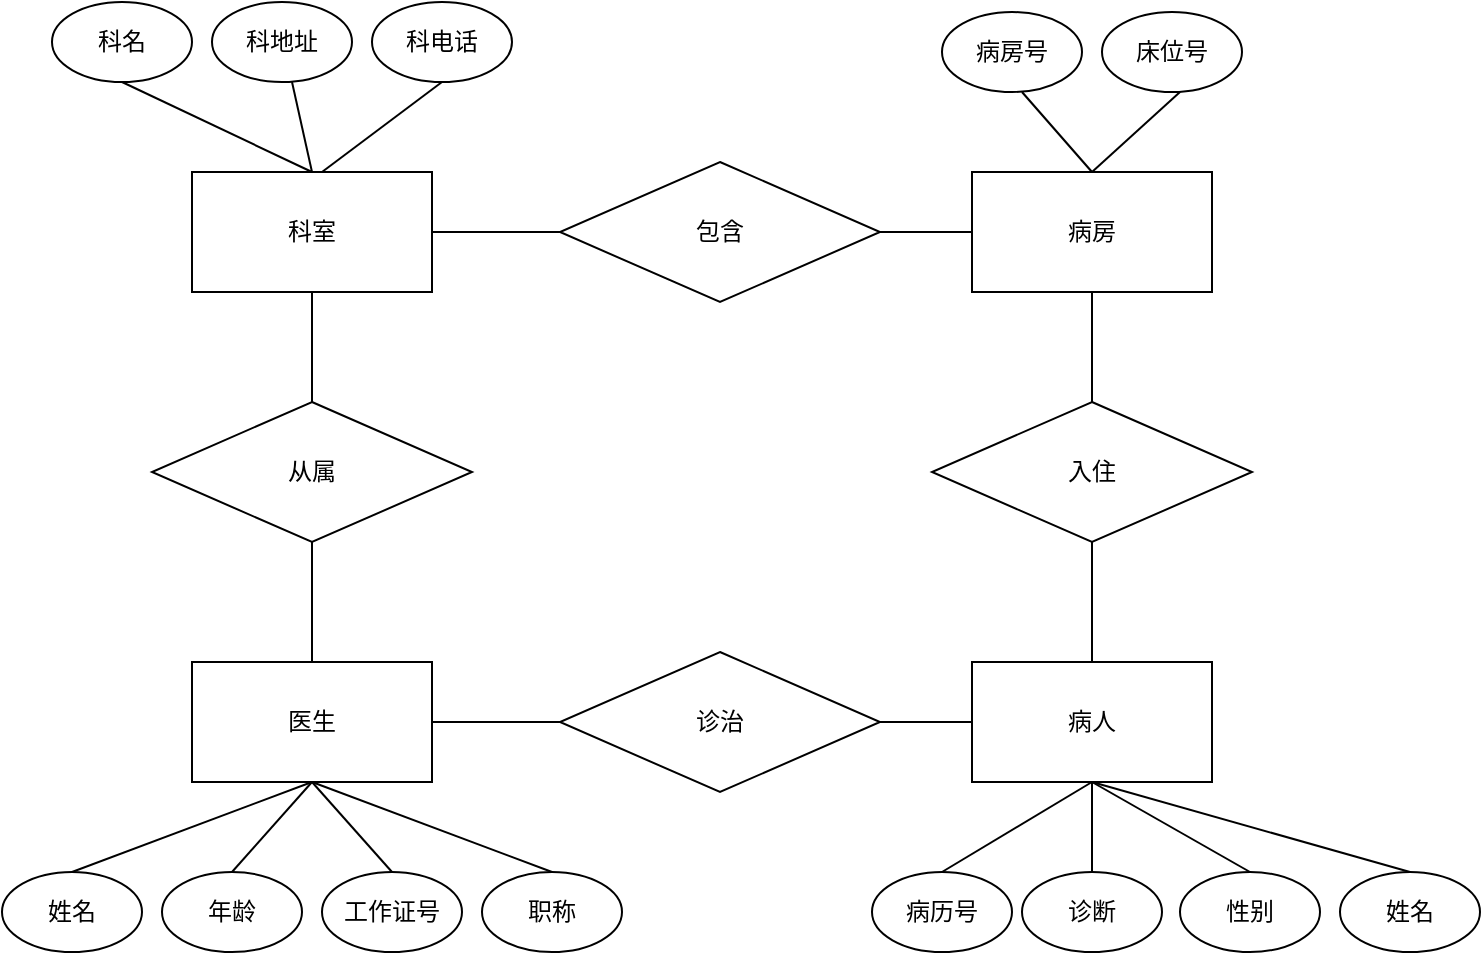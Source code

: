 <mxfile version="15.8.3" type="github">
  <diagram id="XfO77Gqpg1e_Oxv3mFjq" name="Page-1">
    <mxGraphModel dx="1038" dy="539" grid="1" gridSize="10" guides="1" tooltips="1" connect="1" arrows="1" fold="1" page="1" pageScale="1" pageWidth="827" pageHeight="1169" math="0" shadow="0">
      <root>
        <mxCell id="0" />
        <mxCell id="1" parent="0" />
        <mxCell id="6t1Gux5c60jeTiDRHD2J-1" value="包含" style="rhombus;whiteSpace=wrap;html=1;" vertex="1" parent="1">
          <mxGeometry x="334" y="190" width="160" height="70" as="geometry" />
        </mxCell>
        <mxCell id="6t1Gux5c60jeTiDRHD2J-2" value="&lt;font style=&quot;vertical-align: inherit&quot;&gt;&lt;font style=&quot;vertical-align: inherit&quot;&gt;科室&lt;/font&gt;&lt;/font&gt;" style="rounded=0;whiteSpace=wrap;html=1;" vertex="1" parent="1">
          <mxGeometry x="150" y="195" width="120" height="60" as="geometry" />
        </mxCell>
        <mxCell id="6t1Gux5c60jeTiDRHD2J-3" value="病房" style="rounded=0;whiteSpace=wrap;html=1;" vertex="1" parent="1">
          <mxGeometry x="540" y="195" width="120" height="60" as="geometry" />
        </mxCell>
        <mxCell id="6t1Gux5c60jeTiDRHD2J-4" value="医生" style="rounded=0;whiteSpace=wrap;html=1;" vertex="1" parent="1">
          <mxGeometry x="150" y="440" width="120" height="60" as="geometry" />
        </mxCell>
        <mxCell id="6t1Gux5c60jeTiDRHD2J-5" value="诊治" style="rhombus;whiteSpace=wrap;html=1;" vertex="1" parent="1">
          <mxGeometry x="334" y="435" width="160" height="70" as="geometry" />
        </mxCell>
        <mxCell id="6t1Gux5c60jeTiDRHD2J-6" value="入住" style="rhombus;whiteSpace=wrap;html=1;" vertex="1" parent="1">
          <mxGeometry x="520" y="310" width="160" height="70" as="geometry" />
        </mxCell>
        <mxCell id="6t1Gux5c60jeTiDRHD2J-7" value="从属" style="rhombus;whiteSpace=wrap;html=1;" vertex="1" parent="1">
          <mxGeometry x="130" y="310" width="160" height="70" as="geometry" />
        </mxCell>
        <mxCell id="6t1Gux5c60jeTiDRHD2J-8" value="病人" style="rounded=0;whiteSpace=wrap;html=1;" vertex="1" parent="1">
          <mxGeometry x="540" y="440" width="120" height="60" as="geometry" />
        </mxCell>
        <mxCell id="6t1Gux5c60jeTiDRHD2J-9" value="科名" style="ellipse;whiteSpace=wrap;html=1;" vertex="1" parent="1">
          <mxGeometry x="80" y="110" width="70" height="40" as="geometry" />
        </mxCell>
        <mxCell id="6t1Gux5c60jeTiDRHD2J-25" value="科地址" style="ellipse;whiteSpace=wrap;html=1;" vertex="1" parent="1">
          <mxGeometry x="160" y="110" width="70" height="40" as="geometry" />
        </mxCell>
        <mxCell id="6t1Gux5c60jeTiDRHD2J-26" value="科电话" style="ellipse;whiteSpace=wrap;html=1;" vertex="1" parent="1">
          <mxGeometry x="240" y="110" width="70" height="40" as="geometry" />
        </mxCell>
        <mxCell id="6t1Gux5c60jeTiDRHD2J-30" value="姓名" style="ellipse;whiteSpace=wrap;html=1;" vertex="1" parent="1">
          <mxGeometry x="724" y="545" width="70" height="40" as="geometry" />
        </mxCell>
        <mxCell id="6t1Gux5c60jeTiDRHD2J-31" value="性别" style="ellipse;whiteSpace=wrap;html=1;" vertex="1" parent="1">
          <mxGeometry x="644" y="545" width="70" height="40" as="geometry" />
        </mxCell>
        <mxCell id="6t1Gux5c60jeTiDRHD2J-32" value="诊断" style="ellipse;whiteSpace=wrap;html=1;" vertex="1" parent="1">
          <mxGeometry x="565" y="545" width="70" height="40" as="geometry" />
        </mxCell>
        <mxCell id="6t1Gux5c60jeTiDRHD2J-33" value="病历号" style="ellipse;whiteSpace=wrap;html=1;" vertex="1" parent="1">
          <mxGeometry x="490" y="545" width="70" height="40" as="geometry" />
        </mxCell>
        <mxCell id="6t1Gux5c60jeTiDRHD2J-35" value="职称" style="ellipse;whiteSpace=wrap;html=1;" vertex="1" parent="1">
          <mxGeometry x="295" y="545" width="70" height="40" as="geometry" />
        </mxCell>
        <mxCell id="6t1Gux5c60jeTiDRHD2J-36" value="工作证号" style="ellipse;whiteSpace=wrap;html=1;" vertex="1" parent="1">
          <mxGeometry x="215" y="545" width="70" height="40" as="geometry" />
        </mxCell>
        <mxCell id="6t1Gux5c60jeTiDRHD2J-37" value="年龄" style="ellipse;whiteSpace=wrap;html=1;" vertex="1" parent="1">
          <mxGeometry x="135" y="545" width="70" height="40" as="geometry" />
        </mxCell>
        <mxCell id="6t1Gux5c60jeTiDRHD2J-38" value="姓名" style="ellipse;whiteSpace=wrap;html=1;" vertex="1" parent="1">
          <mxGeometry x="55" y="545" width="70" height="40" as="geometry" />
        </mxCell>
        <mxCell id="6t1Gux5c60jeTiDRHD2J-40" value="床位号" style="ellipse;whiteSpace=wrap;html=1;" vertex="1" parent="1">
          <mxGeometry x="605" y="115" width="70" height="40" as="geometry" />
        </mxCell>
        <mxCell id="6t1Gux5c60jeTiDRHD2J-41" value="病房号" style="ellipse;whiteSpace=wrap;html=1;" vertex="1" parent="1">
          <mxGeometry x="525" y="115" width="70" height="40" as="geometry" />
        </mxCell>
        <mxCell id="6t1Gux5c60jeTiDRHD2J-43" value="" style="endArrow=none;html=1;rounded=0;entryX=0.5;entryY=1;entryDx=0;entryDy=0;" edge="1" parent="1" target="6t1Gux5c60jeTiDRHD2J-26">
          <mxGeometry width="50" height="50" relative="1" as="geometry">
            <mxPoint x="215" y="195" as="sourcePoint" />
            <mxPoint x="265" y="145" as="targetPoint" />
          </mxGeometry>
        </mxCell>
        <mxCell id="6t1Gux5c60jeTiDRHD2J-44" value="" style="endArrow=none;html=1;rounded=0;exitX=0.5;exitY=0;exitDx=0;exitDy=0;entryX=0.5;entryY=1;entryDx=0;entryDy=0;" edge="1" parent="1" source="6t1Gux5c60jeTiDRHD2J-2" target="6t1Gux5c60jeTiDRHD2J-9">
          <mxGeometry width="50" height="50" relative="1" as="geometry">
            <mxPoint x="65" y="200" as="sourcePoint" />
            <mxPoint x="115" y="150" as="targetPoint" />
          </mxGeometry>
        </mxCell>
        <mxCell id="6t1Gux5c60jeTiDRHD2J-45" value="" style="endArrow=none;html=1;rounded=0;exitX=0.5;exitY=0;exitDx=0;exitDy=0;" edge="1" parent="1" source="6t1Gux5c60jeTiDRHD2J-3">
          <mxGeometry width="50" height="50" relative="1" as="geometry">
            <mxPoint x="515" y="205" as="sourcePoint" />
            <mxPoint x="565" y="155" as="targetPoint" />
          </mxGeometry>
        </mxCell>
        <mxCell id="6t1Gux5c60jeTiDRHD2J-46" value="" style="endArrow=none;html=1;rounded=0;" edge="1" parent="1">
          <mxGeometry width="50" height="50" relative="1" as="geometry">
            <mxPoint x="600" y="195" as="sourcePoint" />
            <mxPoint x="644" y="155" as="targetPoint" />
          </mxGeometry>
        </mxCell>
        <mxCell id="6t1Gux5c60jeTiDRHD2J-47" value="" style="endArrow=none;html=1;rounded=0;exitX=0.5;exitY=0;exitDx=0;exitDy=0;" edge="1" parent="1" source="6t1Gux5c60jeTiDRHD2J-2">
          <mxGeometry width="50" height="50" relative="1" as="geometry">
            <mxPoint x="150" y="200" as="sourcePoint" />
            <mxPoint x="200" y="150" as="targetPoint" />
          </mxGeometry>
        </mxCell>
        <mxCell id="6t1Gux5c60jeTiDRHD2J-49" value="" style="endArrow=none;html=1;rounded=0;entryX=0;entryY=0.5;entryDx=0;entryDy=0;exitX=1;exitY=0.5;exitDx=0;exitDy=0;" edge="1" parent="1" source="6t1Gux5c60jeTiDRHD2J-2" target="6t1Gux5c60jeTiDRHD2J-1">
          <mxGeometry width="50" height="50" relative="1" as="geometry">
            <mxPoint x="270" y="260" as="sourcePoint" />
            <mxPoint x="320" y="210" as="targetPoint" />
          </mxGeometry>
        </mxCell>
        <mxCell id="6t1Gux5c60jeTiDRHD2J-50" value="" style="endArrow=none;html=1;rounded=0;exitX=1;exitY=0.5;exitDx=0;exitDy=0;entryX=0;entryY=0.5;entryDx=0;entryDy=0;" edge="1" parent="1" source="6t1Gux5c60jeTiDRHD2J-1" target="6t1Gux5c60jeTiDRHD2J-3">
          <mxGeometry width="50" height="50" relative="1" as="geometry">
            <mxPoint x="490" y="280" as="sourcePoint" />
            <mxPoint x="540" y="230" as="targetPoint" />
          </mxGeometry>
        </mxCell>
        <mxCell id="6t1Gux5c60jeTiDRHD2J-51" value="" style="endArrow=none;html=1;rounded=0;entryX=0.5;entryY=1;entryDx=0;entryDy=0;exitX=0.5;exitY=0;exitDx=0;exitDy=0;" edge="1" parent="1" source="6t1Gux5c60jeTiDRHD2J-7" target="6t1Gux5c60jeTiDRHD2J-2">
          <mxGeometry width="50" height="50" relative="1" as="geometry">
            <mxPoint x="430" y="290" as="sourcePoint" />
            <mxPoint x="490" y="290" as="targetPoint" />
          </mxGeometry>
        </mxCell>
        <mxCell id="6t1Gux5c60jeTiDRHD2J-52" value="" style="endArrow=none;html=1;rounded=0;entryX=0;entryY=0.5;entryDx=0;entryDy=0;exitX=1;exitY=0.5;exitDx=0;exitDy=0;" edge="1" parent="1" source="6t1Gux5c60jeTiDRHD2J-5" target="6t1Gux5c60jeTiDRHD2J-8">
          <mxGeometry width="50" height="50" relative="1" as="geometry">
            <mxPoint x="430" y="290" as="sourcePoint" />
            <mxPoint x="480" y="240" as="targetPoint" />
          </mxGeometry>
        </mxCell>
        <mxCell id="6t1Gux5c60jeTiDRHD2J-53" value="" style="endArrow=none;html=1;rounded=0;exitX=0.5;exitY=1;exitDx=0;exitDy=0;entryX=0.5;entryY=0;entryDx=0;entryDy=0;" edge="1" parent="1" source="6t1Gux5c60jeTiDRHD2J-6" target="6t1Gux5c60jeTiDRHD2J-8">
          <mxGeometry width="50" height="50" relative="1" as="geometry">
            <mxPoint x="430" y="290" as="sourcePoint" />
            <mxPoint x="480" y="240" as="targetPoint" />
          </mxGeometry>
        </mxCell>
        <mxCell id="6t1Gux5c60jeTiDRHD2J-54" value="" style="endArrow=none;html=1;rounded=0;exitX=0.5;exitY=1;exitDx=0;exitDy=0;entryX=0.5;entryY=0;entryDx=0;entryDy=0;" edge="1" parent="1" source="6t1Gux5c60jeTiDRHD2J-3" target="6t1Gux5c60jeTiDRHD2J-6">
          <mxGeometry width="50" height="50" relative="1" as="geometry">
            <mxPoint x="430" y="290" as="sourcePoint" />
            <mxPoint x="480" y="240" as="targetPoint" />
          </mxGeometry>
        </mxCell>
        <mxCell id="6t1Gux5c60jeTiDRHD2J-55" value="" style="endArrow=none;html=1;rounded=0;exitX=1;exitY=0.5;exitDx=0;exitDy=0;entryX=0;entryY=0.5;entryDx=0;entryDy=0;" edge="1" parent="1" source="6t1Gux5c60jeTiDRHD2J-4" target="6t1Gux5c60jeTiDRHD2J-5">
          <mxGeometry width="50" height="50" relative="1" as="geometry">
            <mxPoint x="430" y="290" as="sourcePoint" />
            <mxPoint x="480" y="240" as="targetPoint" />
          </mxGeometry>
        </mxCell>
        <mxCell id="6t1Gux5c60jeTiDRHD2J-56" value="" style="endArrow=none;html=1;rounded=0;exitX=0.5;exitY=0;exitDx=0;exitDy=0;" edge="1" parent="1" source="6t1Gux5c60jeTiDRHD2J-4" target="6t1Gux5c60jeTiDRHD2J-7">
          <mxGeometry width="50" height="50" relative="1" as="geometry">
            <mxPoint x="430" y="290" as="sourcePoint" />
            <mxPoint x="480" y="240" as="targetPoint" />
          </mxGeometry>
        </mxCell>
        <mxCell id="6t1Gux5c60jeTiDRHD2J-57" value="" style="endArrow=none;html=1;rounded=0;exitX=0.5;exitY=0;exitDx=0;exitDy=0;" edge="1" parent="1" source="6t1Gux5c60jeTiDRHD2J-30">
          <mxGeometry width="50" height="50" relative="1" as="geometry">
            <mxPoint x="430" y="490" as="sourcePoint" />
            <mxPoint x="600" y="500" as="targetPoint" />
          </mxGeometry>
        </mxCell>
        <mxCell id="6t1Gux5c60jeTiDRHD2J-58" value="" style="endArrow=none;html=1;rounded=0;exitX=0.5;exitY=0;exitDx=0;exitDy=0;" edge="1" parent="1" source="6t1Gux5c60jeTiDRHD2J-31">
          <mxGeometry width="50" height="50" relative="1" as="geometry">
            <mxPoint x="430" y="490" as="sourcePoint" />
            <mxPoint x="600" y="500" as="targetPoint" />
          </mxGeometry>
        </mxCell>
        <mxCell id="6t1Gux5c60jeTiDRHD2J-59" value="" style="endArrow=none;html=1;rounded=0;exitX=0.5;exitY=0;exitDx=0;exitDy=0;" edge="1" parent="1" source="6t1Gux5c60jeTiDRHD2J-32">
          <mxGeometry width="50" height="50" relative="1" as="geometry">
            <mxPoint x="430" y="490" as="sourcePoint" />
            <mxPoint x="600" y="500" as="targetPoint" />
          </mxGeometry>
        </mxCell>
        <mxCell id="6t1Gux5c60jeTiDRHD2J-60" value="" style="endArrow=none;html=1;rounded=0;entryX=0.5;entryY=1;entryDx=0;entryDy=0;exitX=0.5;exitY=0;exitDx=0;exitDy=0;" edge="1" parent="1" source="6t1Gux5c60jeTiDRHD2J-33" target="6t1Gux5c60jeTiDRHD2J-8">
          <mxGeometry width="50" height="50" relative="1" as="geometry">
            <mxPoint x="430" y="490" as="sourcePoint" />
            <mxPoint x="480" y="440" as="targetPoint" />
          </mxGeometry>
        </mxCell>
        <mxCell id="6t1Gux5c60jeTiDRHD2J-61" value="" style="endArrow=none;html=1;rounded=0;entryX=0.5;entryY=1;entryDx=0;entryDy=0;exitX=0.5;exitY=0;exitDx=0;exitDy=0;" edge="1" parent="1" source="6t1Gux5c60jeTiDRHD2J-35" target="6t1Gux5c60jeTiDRHD2J-4">
          <mxGeometry width="50" height="50" relative="1" as="geometry">
            <mxPoint x="430" y="490" as="sourcePoint" />
            <mxPoint x="480" y="440" as="targetPoint" />
          </mxGeometry>
        </mxCell>
        <mxCell id="6t1Gux5c60jeTiDRHD2J-62" value="" style="endArrow=none;html=1;rounded=0;exitX=0.5;exitY=1;exitDx=0;exitDy=0;entryX=0.5;entryY=0;entryDx=0;entryDy=0;" edge="1" parent="1" source="6t1Gux5c60jeTiDRHD2J-4" target="6t1Gux5c60jeTiDRHD2J-36">
          <mxGeometry width="50" height="50" relative="1" as="geometry">
            <mxPoint x="430" y="490" as="sourcePoint" />
            <mxPoint x="480" y="440" as="targetPoint" />
          </mxGeometry>
        </mxCell>
        <mxCell id="6t1Gux5c60jeTiDRHD2J-63" value="" style="endArrow=none;html=1;rounded=0;exitX=0.5;exitY=0;exitDx=0;exitDy=0;entryX=0.5;entryY=1;entryDx=0;entryDy=0;" edge="1" parent="1" source="6t1Gux5c60jeTiDRHD2J-37" target="6t1Gux5c60jeTiDRHD2J-4">
          <mxGeometry width="50" height="50" relative="1" as="geometry">
            <mxPoint x="430" y="490" as="sourcePoint" />
            <mxPoint x="480" y="440" as="targetPoint" />
          </mxGeometry>
        </mxCell>
        <mxCell id="6t1Gux5c60jeTiDRHD2J-64" value="" style="endArrow=none;html=1;rounded=0;exitX=0.5;exitY=1;exitDx=0;exitDy=0;entryX=0.5;entryY=0;entryDx=0;entryDy=0;" edge="1" parent="1" source="6t1Gux5c60jeTiDRHD2J-4" target="6t1Gux5c60jeTiDRHD2J-38">
          <mxGeometry width="50" height="50" relative="1" as="geometry">
            <mxPoint x="430" y="490" as="sourcePoint" />
            <mxPoint x="480" y="440" as="targetPoint" />
          </mxGeometry>
        </mxCell>
      </root>
    </mxGraphModel>
  </diagram>
</mxfile>
